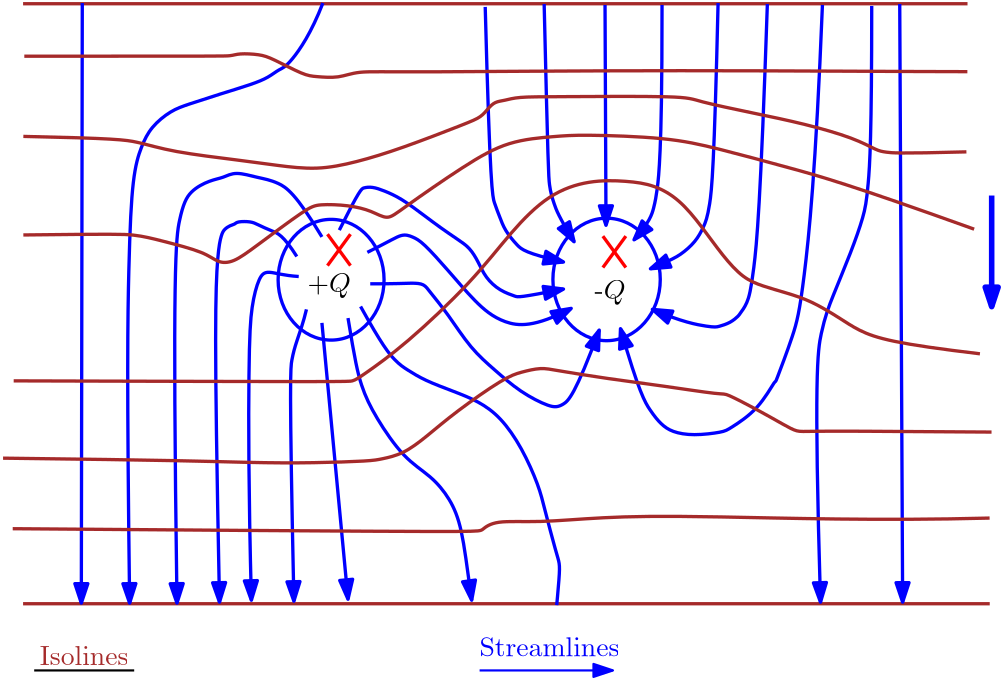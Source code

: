 <?xml version="1.0"?>
<!DOCTYPE ipe SYSTEM "ipe.dtd">
<ipe version="70206" creator="Ipe 7.2.9">
<info created="D:20201214170519" modified="D:20201214170519"/>
<ipestyle name="basic">
<symbol name="arrow/arc(spx)">
<path stroke="sym-stroke" fill="sym-stroke" pen="sym-pen">
0 0 m
-1 0.333 l
-1 -0.333 l
h
</path>
</symbol>
<symbol name="arrow/farc(spx)">
<path stroke="sym-stroke" fill="white" pen="sym-pen">
0 0 m
-1 0.333 l
-1 -0.333 l
h
</path>
</symbol>
<symbol name="arrow/ptarc(spx)">
<path stroke="sym-stroke" fill="sym-stroke" pen="sym-pen">
0 0 m
-1 0.333 l
-0.8 0 l
-1 -0.333 l
h
</path>
</symbol>
<symbol name="arrow/fptarc(spx)">
<path stroke="sym-stroke" fill="white" pen="sym-pen">
0 0 m
-1 0.333 l
-0.8 0 l
-1 -0.333 l
h
</path>
</symbol>
<symbol name="mark/circle(sx)" transformations="translations">
<path fill="sym-stroke">
0.6 0 0 0.6 0 0 e
0.4 0 0 0.4 0 0 e
</path>
</symbol>
<symbol name="mark/disk(sx)" transformations="translations">
<path fill="sym-stroke">
0.6 0 0 0.6 0 0 e
</path>
</symbol>
<symbol name="mark/fdisk(sfx)" transformations="translations">
<group>
<path fill="sym-fill">
0.5 0 0 0.5 0 0 e
</path>
<path fill="sym-stroke" fillrule="eofill">
0.6 0 0 0.6 0 0 e
0.4 0 0 0.4 0 0 e
</path>
</group>
</symbol>
<symbol name="mark/box(sx)" transformations="translations">
<path fill="sym-stroke" fillrule="eofill">
-0.6 -0.6 m
0.6 -0.6 l
0.6 0.6 l
-0.6 0.6 l
h
-0.4 -0.4 m
0.4 -0.4 l
0.4 0.4 l
-0.4 0.4 l
h
</path>
</symbol>
<symbol name="mark/square(sx)" transformations="translations">
<path fill="sym-stroke">
-0.6 -0.6 m
0.6 -0.6 l
0.6 0.6 l
-0.6 0.6 l
h
</path>
</symbol>
<symbol name="mark/fsquare(sfx)" transformations="translations">
<group>
<path fill="sym-fill">
-0.5 -0.5 m
0.5 -0.5 l
0.5 0.5 l
-0.5 0.5 l
h
</path>
<path fill="sym-stroke" fillrule="eofill">
-0.6 -0.6 m
0.6 -0.6 l
0.6 0.6 l
-0.6 0.6 l
h
-0.4 -0.4 m
0.4 -0.4 l
0.4 0.4 l
-0.4 0.4 l
h
</path>
</group>
</symbol>
<symbol name="mark/cross(sx)" transformations="translations">
<group>
<path fill="sym-stroke">
-0.43 -0.57 m
0.57 0.43 l
0.43 0.57 l
-0.57 -0.43 l
h
</path>
<path fill="sym-stroke">
-0.43 0.57 m
0.57 -0.43 l
0.43 -0.57 l
-0.57 0.43 l
h
</path>
</group>
</symbol>
<symbol name="arrow/fnormal(spx)">
<path stroke="sym-stroke" fill="white" pen="sym-pen">
0 0 m
-1 0.333 l
-1 -0.333 l
h
</path>
</symbol>
<symbol name="arrow/pointed(spx)">
<path stroke="sym-stroke" fill="sym-stroke" pen="sym-pen">
0 0 m
-1 0.333 l
-0.8 0 l
-1 -0.333 l
h
</path>
</symbol>
<symbol name="arrow/fpointed(spx)">
<path stroke="sym-stroke" fill="white" pen="sym-pen">
0 0 m
-1 0.333 l
-0.8 0 l
-1 -0.333 l
h
</path>
</symbol>
<symbol name="arrow/linear(spx)">
<path stroke="sym-stroke" pen="sym-pen">
-1 0.333 m
0 0 l
-1 -0.333 l
</path>
</symbol>
<symbol name="arrow/fdouble(spx)">
<path stroke="sym-stroke" fill="white" pen="sym-pen">
0 0 m
-1 0.333 l
-1 -0.333 l
h
-1 0 m
-2 0.333 l
-2 -0.333 l
h
</path>
</symbol>
<symbol name="arrow/double(spx)">
<path stroke="sym-stroke" fill="sym-stroke" pen="sym-pen">
0 0 m
-1 0.333 l
-1 -0.333 l
h
-1 0 m
-2 0.333 l
-2 -0.333 l
h
</path>
</symbol>
<pen name="heavier" value="0.8"/>
<pen name="fat" value="1.2"/>
<pen name="ultrafat" value="2"/>
<symbolsize name="large" value="5"/>
<symbolsize name="small" value="2"/>
<symbolsize name="tiny" value="1.1"/>
<arrowsize name="large" value="10"/>
<arrowsize name="small" value="5"/>
<arrowsize name="tiny" value="3"/>
<color name="red" value="1 0 0"/>
<color name="green" value="0 1 0"/>
<color name="blue" value="0 0 1"/>
<color name="yellow" value="1 1 0"/>
<color name="orange" value="1 0.647 0"/>
<color name="gold" value="1 0.843 0"/>
<color name="purple" value="0.627 0.125 0.941"/>
<color name="gray" value="0.745"/>
<color name="brown" value="0.647 0.165 0.165"/>
<color name="navy" value="0 0 0.502"/>
<color name="pink" value="1 0.753 0.796"/>
<color name="seagreen" value="0.18 0.545 0.341"/>
<color name="turquoise" value="0.251 0.878 0.816"/>
<color name="violet" value="0.933 0.51 0.933"/>
<color name="darkblue" value="0 0 0.545"/>
<color name="darkcyan" value="0 0.545 0.545"/>
<color name="darkgray" value="0.663"/>
<color name="darkgreen" value="0 0.392 0"/>
<color name="darkmagenta" value="0.545 0 0.545"/>
<color name="darkorange" value="1 0.549 0"/>
<color name="darkred" value="0.545 0 0"/>
<color name="lightblue" value="0.678 0.847 0.902"/>
<color name="lightcyan" value="0.878 1 1"/>
<color name="lightgray" value="0.827"/>
<color name="lightgreen" value="0.565 0.933 0.565"/>
<color name="lightyellow" value="1 1 0.878"/>
<dashstyle name="dashed" value="[4] 0"/>
<dashstyle name="dotted" value="[1 3] 0"/>
<dashstyle name="dash dotted" value="[4 2 1 2] 0"/>
<dashstyle name="dash dot dotted" value="[4 2 1 2 1 2] 0"/>
<textsize name="large" value="\large"/>
<textsize name="Large" value="\Large"/>
<textsize name="LARGE" value="\LARGE"/>
<textsize name="huge" value="\huge"/>
<textsize name="Huge" value="\Huge"/>
<textsize name="small" value="\small"/>
<textsize name="footnote" value="\footnotesize"/>
<textsize name="tiny" value="\tiny"/>
<textstyle name="center" begin="\begin{center}" end="\end{center}"/>
<textstyle name="itemize" begin="\begin{itemize}" end="\end{itemize}"/>
<textstyle name="item" begin="\begin{itemize}\item{}" end="\end{itemize}"/>
<gridsize name="4 pts" value="4"/>
<gridsize name="8 pts (~3 mm)" value="8"/>
<gridsize name="16 pts (~6 mm)" value="16"/>
<gridsize name="32 pts (~12 mm)" value="32"/>
<gridsize name="10 pts (~3.5 mm)" value="10"/>
<gridsize name="20 pts (~7 mm)" value="20"/>
<gridsize name="14 pts (~5 mm)" value="14"/>
<gridsize name="28 pts (~10 mm)" value="28"/>
<gridsize name="56 pts (~20 mm)" value="56"/>
<anglesize name="90 deg" value="90"/>
<anglesize name="60 deg" value="60"/>
<anglesize name="45 deg" value="45"/>
<anglesize name="30 deg" value="30"/>
<anglesize name="22.5 deg" value="22.5"/>
<opacity name="10%" value="0.1"/>
<opacity name="30%" value="0.3"/>
<opacity name="50%" value="0.5"/>
<opacity name="75%" value="0.75"/>
<tiling name="falling" angle="-60" step="4" width="1"/>
<tiling name="rising" angle="30" step="4" width="1"/>
</ipestyle>
<page>
<layer name="alpha"/>
<view layers="alpha" active="alpha"/>
<path layer="alpha" stroke="brown" pen="fat">
144 748 m
484 748 l
</path>
<path stroke="brown" pen="fat">
144 532 m
492 532 l
</path>
<path stroke="blue" pen="fat" arrow="normal/normal">
165.316 748.251 m
164.969 532.235 l
</path>
<path stroke="blue" pen="fat" arrow="normal/normal">
251.931 748.251 m
247.757 737.468
239.409 725.293
236.278 724.597
232.452 721.467
226.538 719.032
215.059 715.553
203.232 711.727
197.319 709.64
190.014 703.726
186.535 696.769
183.405 686.681
182.013 658.505
181.318 612.937
182.361 532.235 c
</path>
<path matrix="1 0 0 1.01473 0 -11.0166" stroke="blue" pen="fat" arrow="normal/normal">
459.599 747.903 m
460.642 535.714 l
</path>
<path stroke="blue" pen="fat" arrow="normal/normal">
449.511 747.208 m
449.511 700.248
448.12 679.377
446.728 671.724
442.206 658.853
435.249 642.156
431.423 632.069
428.64 614.328
431.075 532.583 c
</path>
<path stroke="blue" pen="fat" arrow="normal/normal">
431.771 747.555 m
429.336 687.377
424.466 640.765
421.683 629.634
414.03 609.458
415.769 614.328
408.812 601.806
398.029 594.849
396.29 593.805
385.159 592.414
377.506 593.805
373.679 596.588
370.201 600.762
365.679 608.067
359.07 631.025 c
</path>
<path stroke="blue" pen="fat" arrow="normal/normal">
411.943 747.903 m
409.508 675.55
406.725 647.374
404.638 639.721
401.855 636.243
401.855 635.895
398.725 633.112
394.203 631.721
392.463 631.373
380.984 633.46
370.549 637.982 c
</path>
<path stroke="blue" pen="fat" arrow="normal/normal">
394.203 748.251 m
392.811 689.116
391.072 672.767
388.985 667.55
386.202 662.332
380.636 657.462
377.158 655.723
369.853 652.592 c
</path>
<path stroke="blue" pen="fat" arrow="normal/normal">
374.027 747.555 m
374.027 716.249
373.332 690.508
372.288 680.768
371.244 674.854
369.505 669.289
363.94 663.028 c
</path>
<path stroke="blue" pen="fat" arrow="normal/normal">
353.504 747.555 m
353.852 668.245 l
</path>
<path stroke="blue" pen="fat" arrow="normal/normal">
331.589 747.903 m
332.981 689.464
333.329 681.812
335.068 676.246
336.807 671.376
342.373 662.332 c
</path>
<path stroke="blue" pen="fat" arrow="normal/normal">
310.37 746.86 m
312.11 681.464
313.849 675.55
315.588 671.376
317.328 666.506
321.85 660.94
324.98 658.158
338.546 655.027 c
</path>
<path stroke="blue" pen="fat" arrow="normal/normal">
251.584 664.071 m
242.192 679.724
235.235 684.246
228.625 685.29
220.277 687.725
216.103 685.29
211.581 684.594
203.928 680.768
200.449 673.463
197.667 654.679
199.406 532.235 c
</path>
<path matrix="1 0 0 1.00763 0 -5.11173" stroke="blue" pen="fat" arrow="normal/normal">
242.539 657.114 m
237.67 664.767
233.495 666.158
228.278 668.593
226.19 669.637
220.973 669.637
220.277 668.593
218.538 668.245
216.451 666.854
215.407 665.115
214.016 658.853
212.972 636.243
213.668 585.457
214.711 533.627 c
</path>
<path stroke="blue" pen="fat" arrow="normal/normal">
243.235 649.809 m
237.67 650.157
231.756 652.244
228.973 649.809
226.19 639.721
225.147 623.72
225.147 573.63
226.19 533.279 c
</path>
<path stroke="blue" pen="fat" arrow="normal/normal">
246.018 637.982 m
244.974 633.46
242.192 625.807
240.8 620.59
239.757 613.633
241.496 532.931 c
</path>
<path stroke="blue" pen="fat" arrow="normal/normal">
251.584 633.112 m
260.976 533.627 l
</path>
<path stroke="blue" pen="fat" arrow="normal/normal">
260.976 634.852 m
263.411 619.894
265.498 610.154
270.715 599.371
281.151 584.065
290.891 578.152
297.848 569.803
302.022 559.716
303.761 545.802
305.501 533.279 c
</path>
<path matrix="1 0 0 1.02013 0 -12.8663" stroke="blue" pen="fat">
265.498 639.026 m
273.15 625.46
278.368 619.198
282.195 616.763
288.456 612.937
298.891 609.111
307.936 605.632
315.936 600.066
323.589 589.283
329.85 575.369
331.589 568.064
336.111 551.367
337.155 548.584
337.155 544.41
336.111 533.627
336.111 533.627 c
</path>
<path stroke="blue" pen="fat" arrow="normal/normal">
257.845 666.506 m
265.15 681.116
266.541 681.812
269.672 682.159
273.846 680.768
280.107 677.985
288.456 671.724
294.021 667.55
300.631 663.028
304.805 660.245
307.936 655.027
310.37 649.461
315.588 644.591
321.85 642.504
322.545 642.156
338.546 645.287 c
</path>
<path stroke="blue" pen="fat" arrow="normal/normal">
267.933 658.505 m
276.281 662.68
280.455 665.462
284.282 664.071
287.76 662.332
297.152 651.896
306.544 640.765
316.284 632.417
328.111 631.373
341.329 638.33 c
</path>
<path matrix="1 0 0 1.08824 0 -53.1619" stroke="blue" pen="fat" arrow="normal/normal">
268.976 643.548 m
278.368 643.548
284.282 643.896
288.456 643.548
290.195 641.113
296.804 633.808
305.153 621.981
313.849 615.024
322.893 607.719
334.024 602.501
337.851 602.849
342.721 606.676
351.417 628.242 c
</path>
<path stroke="brown" pen="fat">
144.098 700.248 m
176.796 699.552
185.144 698.508
196.971 694.682
223.06 691.551
235.235 689.812
249.844 688.073
263.758 690.856
279.76 695.726
304.109 705.118
308.979 707.205
311.414 710.335
313.849 712.77
317.328 713.118
321.85 714.51
334.024 714.51
383.419 714.857
385.506 713.118
407.073 708.596
425.509 704.77
443.598 699.552
451.598 695.03
454.033 694.682
458.903 693.986
483.6 694.682 c
</path>
<path stroke="brown" pen="fat">
144.098 664.767 m
176.1 665.115
184.1 665.115
193.84 662.68
209.841 658.505
214.016 654.679
219.581 654.679
227.234 660.245
246.366 674.507
250.192 675.898
261.323 675.55
269.672 673.463
275.238 669.985
279.412 673.463
303.413 690.16
318.719 698.856
336.111 700.248
344.112 700.943
376.462 699.9
393.507 696.073
419.248 689.116
441.858 682.855
486.383 666.854 c
</path>
<path stroke="brown" pen="fat">
140.619 612.241 m
259.932 611.893
262.715 611.893
265.846 613.98
281.151 624.764
306.196 648.418
319.762 666.158
333.329 679.724
347.938 684.594
361.505 684.246
371.244 682.855
380.289 677.637
388.289 667.897
395.942 657.114
403.247 649.113
410.204 646.331
418.9 643.896
427.596 641.113
438.032 634.852
444.641 630.33
454.729 626.503
473.861 623.72
488.47 621.981 c
</path>
<path stroke="brown" pen="fat">
144.445 729.119 m
214.364 729.119
219.233 729.119
221.321 730.163
229.321 729.815
233.495 728.424
245.322 722.162
249.149 721.814
257.845 721.119
264.106 723.902
277.672 723.206
374.375 724.249
464.816 723.554
483.948 723.554 c
</path>
<path stroke="brown" pen="fat">
136.793 584.413 m
197.667 583.717
227.234 582.674
248.801 582.674
269.324 583.37
272.803 584.065
280.803 585.805
289.152 592.066
299.239 600.762
317.675 613.633
323.241 615.372
330.546 617.111
335.416 616.068
354.895 612.937
374.027 610.502
396.638 607.023
396.29 608.067
408.465 601.806
418.204 596.24
422.726 593.805
425.857 594.153
446.38 594.153
492.645 593.805 c
</path>
<path stroke="brown" pen="fat">
140.271 559.02 m
275.933 557.976
308.283 557.976
308.979 558.324
313.501 562.151
329.154 561.107
351.417 563.194
383.419 563.89
452.294 561.803
491.949 562.846 c
</path>
<path matrix="1 0 0 1 24.6974 -1.04355" stroke="blue" pen="ultrafat" arrow="normal/normal">
468 680 m
468 640 l
</path>
<path matrix="0.865412 0 0 0.986136 36.8711 9.29414" stroke="blue" pen="fat">
22.0372 0 0 22.0372 251.917 648.34 e
</path>
<path matrix="0.889906 0 0 1.01529 41.1078 -9.57917" stroke="blue" pen="fat">
21.7143 0 0 21.7143 351.674 648.418 e
</path>
<path matrix="1 0 0 1 0.347851 0" stroke="blue" pen="heavier" arrow="normal/normal">
308 508 m
356 508 l
</path>
<path stroke="black" pen="heavier">
148 508 m
184 508 l
</path>
<group matrix="1 0 0 1 221.581 -54.9602">
<path matrix="0.517493 0 0 0.706877 15.4402 211.049" stroke="red" pen="fat">
32 720 m
48 704 l
</path>
<path matrix="0.517493 0 0 0.706877 15.4402 211.049" stroke="red" pen="fat">
48 720 m
32 704 l
</path>
</group>
<group matrix="1 0 0 1 320.719 -55.6559">
<path matrix="0.517493 0 0 0.706877 15.4402 211.049" stroke="red" pen="fat">
32 720 m
48 704 l
</path>
<path matrix="0.517493 0 0 0.706877 15.4402 211.049" stroke="red" pen="fat">
48 720 m
32 704 l
</path>
</group>
<text matrix="1 0 0 1 196.536 -49.3949" transformations="translations" pos="49.8298 693.638" stroke="black" type="label" width="15.625" height="6.815" depth="1.93" valign="baseline">+$Q$</text>
<text matrix="1 0 0 1 299.848 -51.8301" transformations="translations" pos="49.8298 693.638" stroke="black" type="label" width="11.197" height="6.815" depth="1.93" valign="baseline">-$Q$</text>
<text matrix="1 0 0 1 236.887 -81.3972" transformations="translations" pos="71.3966 594.501" stroke="blue" type="label" width="50.45" height="6.918" depth="0" valign="baseline">Streamlines</text>
<text matrix="1 0 0 1 78.6149 -84.5278" transformations="translations" pos="71.3966 594.501" stroke="brown" type="label" width="31.936" height="6.918" depth="0" valign="baseline">Isolines</text>
</page>
</ipe>
